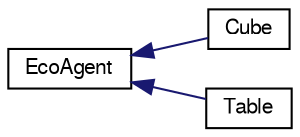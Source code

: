 digraph G
{
  edge [fontname="FreeSans",fontsize="10",labelfontname="FreeSans",labelfontsize="10"];
  node [fontname="FreeSans",fontsize="10",shape=record];
  rankdir=LR;
  Node1 [label="EcoAgent",height=0.2,width=0.4,color="black", fillcolor="white", style="filled",URL="$classEcoAgent.html",tooltip="Classe abstraite qui permet de creer un eco-agent."];
  Node1 -> Node2 [dir=back,color="midnightblue",fontsize="10",style="solid",fontname="FreeSans"];
  Node2 [label="Cube",height=0.2,width=0.4,color="black", fillcolor="white", style="filled",URL="$classCube.html",tooltip="Classe derivee de la classe EcoAgent designant un Cube."];
  Node1 -> Node3 [dir=back,color="midnightblue",fontsize="10",style="solid",fontname="FreeSans"];
  Node3 [label="Table",height=0.2,width=0.4,color="black", fillcolor="white", style="filled",URL="$classTable.html",tooltip="Classe derivee de la classe EcoAgent designant le Support sur lequel vont etre poses..."];
}
